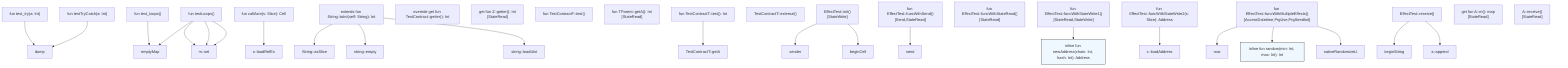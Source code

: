 graph TD
    node_10["inline fun random(min: Int, max: Int): Int"]
    node_18["inline fun newAddress(chain: Int, hash: Int): Address"]
    node_23["fun test_try(a: Int)"]
    node_24["fun test_loops()"]
    node_25["fun testTryCatch(a: Int)"]
    node_26["fun testLoops()"]
    node_27["fun callAsm(s: Slice): Cell"]
    node_28["extends fun String::toInt(self: String): Int"]
    node_29["override get fun TestContract::getter(): Int"]
    node_30["get fun Z::getter(): Int
[StateRead<a>]"]
    node_31["fun TestContractF::test()"]
    node_32["fun TParent::getA(): Int
[StateRead<a>]"]
    node_33["fun TestContractT::test(): Int"]
    node_34["TestContractT::external()"]
    node_35["EffectTest::init()
[StateWrite<addr,b,s>]"]
    node_36["fun EffectTest::funcWithSend()
[Send,StateRead<addr>]"]
    node_37["fun EffectTest::funcWithStateRead()
[StateRead<addr>]"]
    node_38["fun EffectTest::funcWithStateWrite1()
[StateRead<b,addr,s>,StateWrite<addr>]"]
    node_39["fun EffectTest::funcWithStateWrite2(s: Slice): Address"]
    node_40["fun EffectTest::funcWithMultipleEffects()
[AccessDatetime,PrgUse,PrgSeedInit]"]
    node_41["EffectTest::receive()"]
    node_42["get fun A::m(): map<Int, Int>
[StateRead<m>]"]
    node_43["A::receive()
[StateRead<m>]"]
    node_47["dump"]
    node_48["emptyMap"]
    node_49["m::set"]
    node_50["s::loadRefEx"]
    node_51["String::asSlice"]
    node_52["string::empty"]
    node_53["string::loadUint"]
    node_54["TestContractT::getA"]
    node_55["sender"]
    node_56["beginCell"]
    node_57["send"]
    node_58["s::loadAddress"]
    node_59["now"]
    node_60["nativeRandomizeLt"]
    node_61["beginString"]
    node_62["a::append"]
    node_23 --> node_47
    node_24 --> node_48
    node_25 --> node_47
    node_26 --> node_48
    node_26 --> node_49
    node_26 --> node_49
    node_26 --> node_49
    node_27 --> node_50
    node_28 --> node_51
    node_28 --> node_52
    node_28 --> node_53
    node_33 --> node_54
    node_35 --> node_55
    node_35 --> node_56
    node_36 --> node_57
    node_38 --> node_18
    node_39 --> node_58
    node_40 --> node_59
    node_40 --> node_10
    node_40 --> node_60
    node_41 --> node_61
    node_41 --> node_62
    style node_10 fill:#F0F8FF,stroke:#000,stroke-width:1px;
    style node_18 fill:#F0F8FF,stroke:#000,stroke-width:1px;